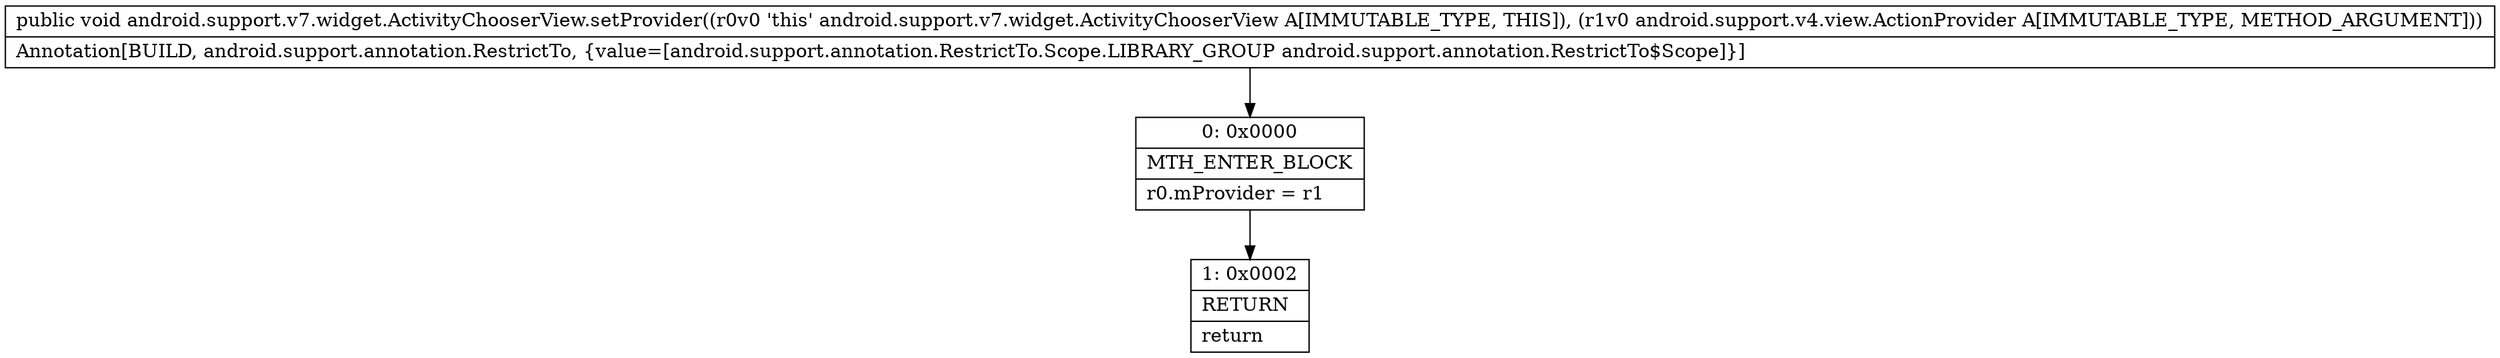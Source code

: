 digraph "CFG forandroid.support.v7.widget.ActivityChooserView.setProvider(Landroid\/support\/v4\/view\/ActionProvider;)V" {
Node_0 [shape=record,label="{0\:\ 0x0000|MTH_ENTER_BLOCK\l|r0.mProvider = r1\l}"];
Node_1 [shape=record,label="{1\:\ 0x0002|RETURN\l|return\l}"];
MethodNode[shape=record,label="{public void android.support.v7.widget.ActivityChooserView.setProvider((r0v0 'this' android.support.v7.widget.ActivityChooserView A[IMMUTABLE_TYPE, THIS]), (r1v0 android.support.v4.view.ActionProvider A[IMMUTABLE_TYPE, METHOD_ARGUMENT]))  | Annotation[BUILD, android.support.annotation.RestrictTo, \{value=[android.support.annotation.RestrictTo.Scope.LIBRARY_GROUP android.support.annotation.RestrictTo$Scope]\}]\l}"];
MethodNode -> Node_0;
Node_0 -> Node_1;
}

